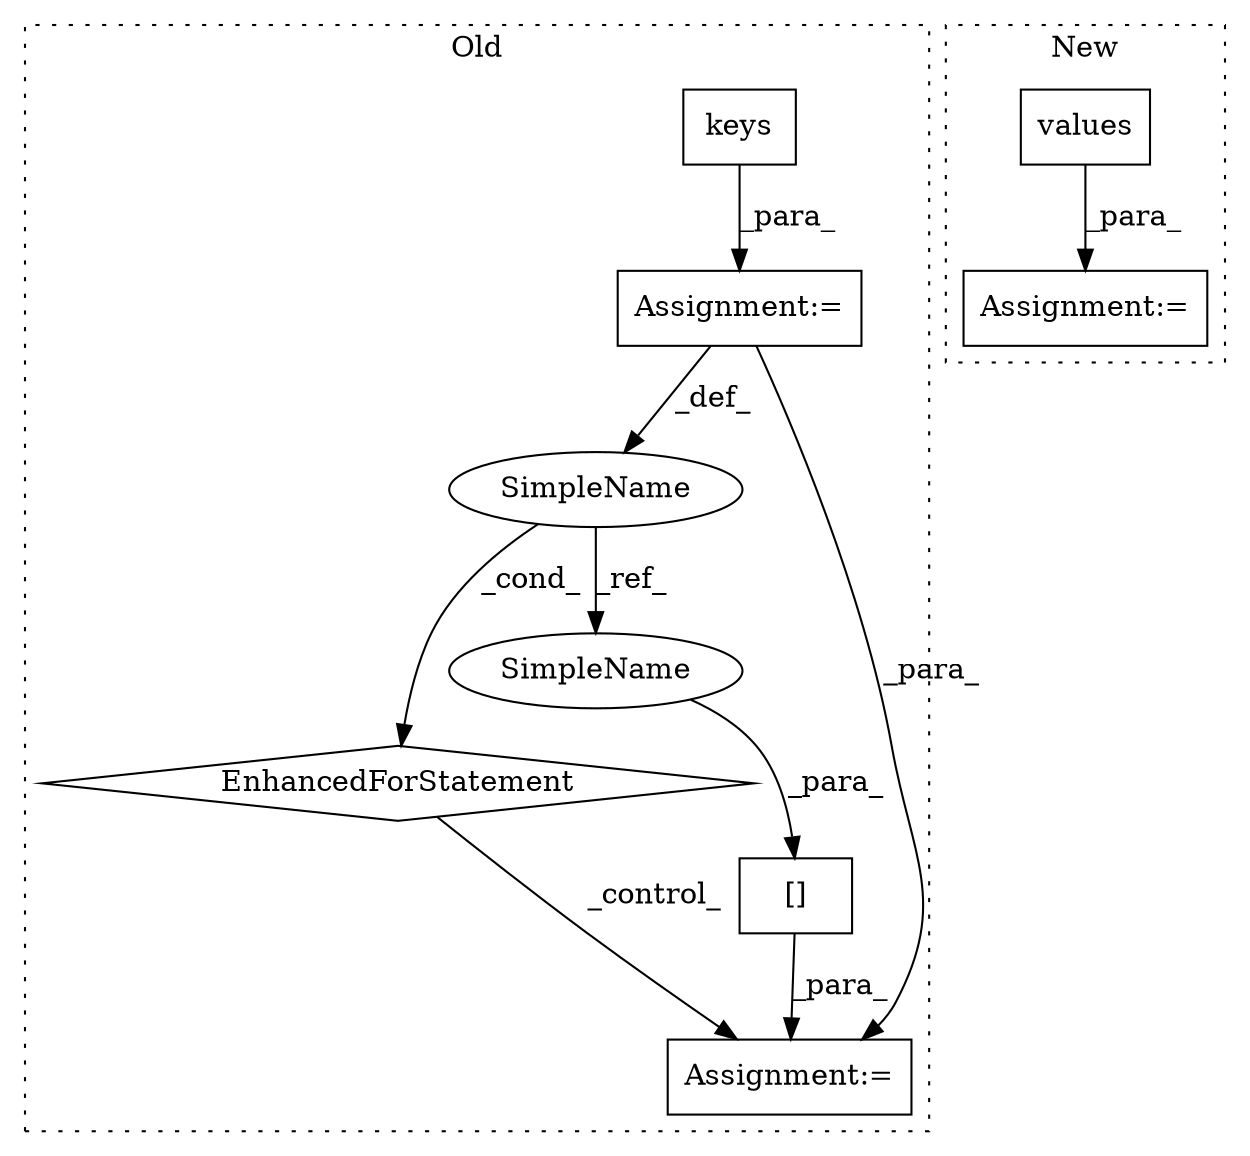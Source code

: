 digraph G {
subgraph cluster0 {
1 [label="keys" a="32" s="6537" l="6" shape="box"];
4 [label="Assignment:=" a="7" s="6444,6543" l="65,2" shape="box"];
5 [label="[]" a="2" s="6570,6591" l="12,1" shape="box"];
6 [label="EnhancedForStatement" a="70" s="6444,6543" l="65,2" shape="diamond"];
7 [label="SimpleName" a="42" s="6513" l="9" shape="ellipse"];
8 [label="Assignment:=" a="7" s="6569" l="1" shape="box"];
9 [label="SimpleName" a="42" s="6582" l="9" shape="ellipse"];
label = "Old";
style="dotted";
}
subgraph cluster1 {
2 [label="values" a="32" s="6167" l="8" shape="box"];
3 [label="Assignment:=" a="7" s="6034,6175" l="65,2" shape="box"];
label = "New";
style="dotted";
}
1 -> 4 [label="_para_"];
2 -> 3 [label="_para_"];
4 -> 8 [label="_para_"];
4 -> 7 [label="_def_"];
5 -> 8 [label="_para_"];
6 -> 8 [label="_control_"];
7 -> 6 [label="_cond_"];
7 -> 9 [label="_ref_"];
9 -> 5 [label="_para_"];
}